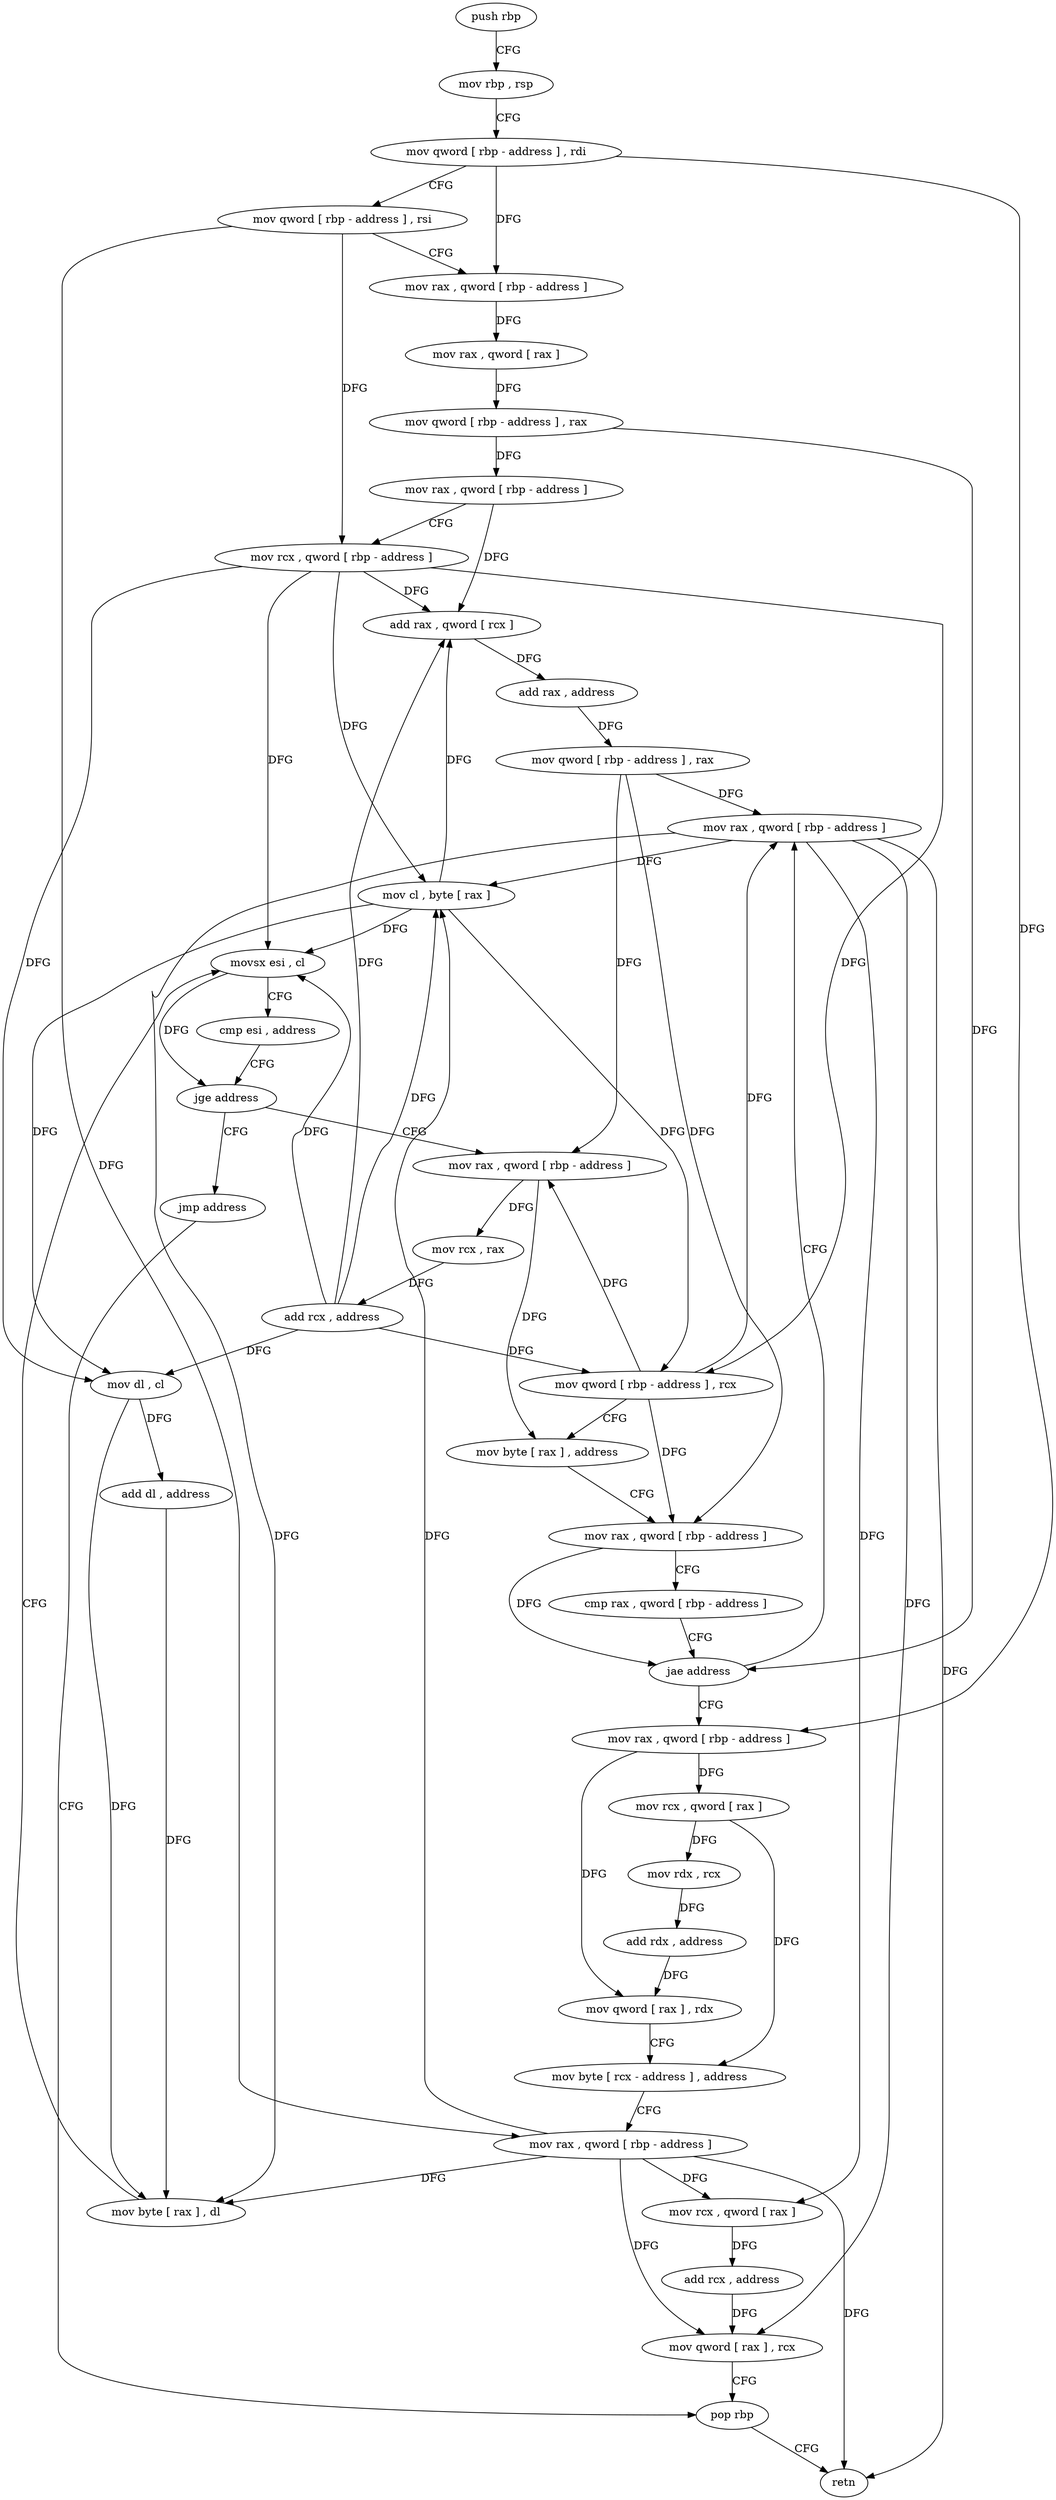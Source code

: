 digraph "func" {
"4209312" [label = "push rbp" ]
"4209313" [label = "mov rbp , rsp" ]
"4209316" [label = "mov qword [ rbp - address ] , rdi" ]
"4209320" [label = "mov qword [ rbp - address ] , rsi" ]
"4209324" [label = "mov rax , qword [ rbp - address ]" ]
"4209328" [label = "mov rax , qword [ rax ]" ]
"4209331" [label = "mov qword [ rbp - address ] , rax" ]
"4209335" [label = "mov rax , qword [ rbp - address ]" ]
"4209339" [label = "mov rcx , qword [ rbp - address ]" ]
"4209343" [label = "add rax , qword [ rcx ]" ]
"4209346" [label = "add rax , address" ]
"4209352" [label = "mov qword [ rbp - address ] , rax" ]
"4209356" [label = "mov rax , qword [ rbp - address ]" ]
"4209386" [label = "mov rax , qword [ rbp - address ]" ]
"4209390" [label = "mov rcx , rax" ]
"4209393" [label = "add rcx , address" ]
"4209400" [label = "mov qword [ rbp - address ] , rcx" ]
"4209404" [label = "mov byte [ rax ] , address" ]
"4209407" [label = "mov rax , qword [ rbp - address ]" ]
"4209411" [label = "cmp rax , qword [ rbp - address ]" ]
"4209415" [label = "jae address" ]
"4209421" [label = "mov rax , qword [ rbp - address ]" ]
"4209381" [label = "jmp address" ]
"4209462" [label = "pop rbp" ]
"4209360" [label = "mov cl , byte [ rax ]" ]
"4209362" [label = "mov dl , cl" ]
"4209364" [label = "add dl , address" ]
"4209367" [label = "mov byte [ rax ] , dl" ]
"4209369" [label = "movsx esi , cl" ]
"4209372" [label = "cmp esi , address" ]
"4209375" [label = "jge address" ]
"4209425" [label = "mov rcx , qword [ rax ]" ]
"4209428" [label = "mov rdx , rcx" ]
"4209431" [label = "add rdx , address" ]
"4209438" [label = "mov qword [ rax ] , rdx" ]
"4209441" [label = "mov byte [ rcx - address ] , address" ]
"4209445" [label = "mov rax , qword [ rbp - address ]" ]
"4209449" [label = "mov rcx , qword [ rax ]" ]
"4209452" [label = "add rcx , address" ]
"4209459" [label = "mov qword [ rax ] , rcx" ]
"4209463" [label = "retn" ]
"4209312" -> "4209313" [ label = "CFG" ]
"4209313" -> "4209316" [ label = "CFG" ]
"4209316" -> "4209320" [ label = "CFG" ]
"4209316" -> "4209324" [ label = "DFG" ]
"4209316" -> "4209421" [ label = "DFG" ]
"4209320" -> "4209324" [ label = "CFG" ]
"4209320" -> "4209339" [ label = "DFG" ]
"4209320" -> "4209445" [ label = "DFG" ]
"4209324" -> "4209328" [ label = "DFG" ]
"4209328" -> "4209331" [ label = "DFG" ]
"4209331" -> "4209335" [ label = "DFG" ]
"4209331" -> "4209415" [ label = "DFG" ]
"4209335" -> "4209339" [ label = "CFG" ]
"4209335" -> "4209343" [ label = "DFG" ]
"4209339" -> "4209343" [ label = "DFG" ]
"4209339" -> "4209360" [ label = "DFG" ]
"4209339" -> "4209362" [ label = "DFG" ]
"4209339" -> "4209369" [ label = "DFG" ]
"4209339" -> "4209400" [ label = "DFG" ]
"4209343" -> "4209346" [ label = "DFG" ]
"4209346" -> "4209352" [ label = "DFG" ]
"4209352" -> "4209356" [ label = "DFG" ]
"4209352" -> "4209386" [ label = "DFG" ]
"4209352" -> "4209407" [ label = "DFG" ]
"4209356" -> "4209360" [ label = "DFG" ]
"4209356" -> "4209367" [ label = "DFG" ]
"4209356" -> "4209449" [ label = "DFG" ]
"4209356" -> "4209459" [ label = "DFG" ]
"4209356" -> "4209463" [ label = "DFG" ]
"4209386" -> "4209390" [ label = "DFG" ]
"4209386" -> "4209404" [ label = "DFG" ]
"4209390" -> "4209393" [ label = "DFG" ]
"4209393" -> "4209400" [ label = "DFG" ]
"4209393" -> "4209343" [ label = "DFG" ]
"4209393" -> "4209362" [ label = "DFG" ]
"4209393" -> "4209369" [ label = "DFG" ]
"4209393" -> "4209360" [ label = "DFG" ]
"4209400" -> "4209404" [ label = "CFG" ]
"4209400" -> "4209356" [ label = "DFG" ]
"4209400" -> "4209386" [ label = "DFG" ]
"4209400" -> "4209407" [ label = "DFG" ]
"4209404" -> "4209407" [ label = "CFG" ]
"4209407" -> "4209411" [ label = "CFG" ]
"4209407" -> "4209415" [ label = "DFG" ]
"4209411" -> "4209415" [ label = "CFG" ]
"4209415" -> "4209356" [ label = "CFG" ]
"4209415" -> "4209421" [ label = "CFG" ]
"4209421" -> "4209425" [ label = "DFG" ]
"4209421" -> "4209438" [ label = "DFG" ]
"4209381" -> "4209462" [ label = "CFG" ]
"4209462" -> "4209463" [ label = "CFG" ]
"4209360" -> "4209362" [ label = "DFG" ]
"4209360" -> "4209343" [ label = "DFG" ]
"4209360" -> "4209369" [ label = "DFG" ]
"4209360" -> "4209400" [ label = "DFG" ]
"4209362" -> "4209364" [ label = "DFG" ]
"4209362" -> "4209367" [ label = "DFG" ]
"4209364" -> "4209367" [ label = "DFG" ]
"4209367" -> "4209369" [ label = "CFG" ]
"4209369" -> "4209372" [ label = "CFG" ]
"4209369" -> "4209375" [ label = "DFG" ]
"4209372" -> "4209375" [ label = "CFG" ]
"4209375" -> "4209386" [ label = "CFG" ]
"4209375" -> "4209381" [ label = "CFG" ]
"4209425" -> "4209428" [ label = "DFG" ]
"4209425" -> "4209441" [ label = "DFG" ]
"4209428" -> "4209431" [ label = "DFG" ]
"4209431" -> "4209438" [ label = "DFG" ]
"4209438" -> "4209441" [ label = "CFG" ]
"4209441" -> "4209445" [ label = "CFG" ]
"4209445" -> "4209449" [ label = "DFG" ]
"4209445" -> "4209360" [ label = "DFG" ]
"4209445" -> "4209367" [ label = "DFG" ]
"4209445" -> "4209459" [ label = "DFG" ]
"4209445" -> "4209463" [ label = "DFG" ]
"4209449" -> "4209452" [ label = "DFG" ]
"4209452" -> "4209459" [ label = "DFG" ]
"4209459" -> "4209462" [ label = "CFG" ]
}

